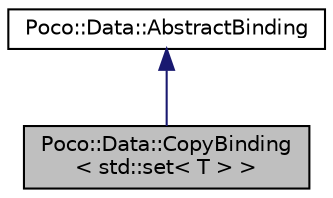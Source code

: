 digraph "Poco::Data::CopyBinding&lt; std::set&lt; T &gt; &gt;"
{
 // LATEX_PDF_SIZE
  edge [fontname="Helvetica",fontsize="10",labelfontname="Helvetica",labelfontsize="10"];
  node [fontname="Helvetica",fontsize="10",shape=record];
  Node1 [label="Poco::Data::CopyBinding\l\< std::set\< T \> \>",height=0.2,width=0.4,color="black", fillcolor="grey75", style="filled", fontcolor="black",tooltip="Specialization for std::set."];
  Node2 -> Node1 [dir="back",color="midnightblue",fontsize="10",style="solid"];
  Node2 [label="Poco::Data::AbstractBinding",height=0.2,width=0.4,color="black", fillcolor="white", style="filled",URL="$classPoco_1_1Data_1_1AbstractBinding.html",tooltip="AbstractBinding connects a value with a placeholder via an AbstractBinder interface."];
}

